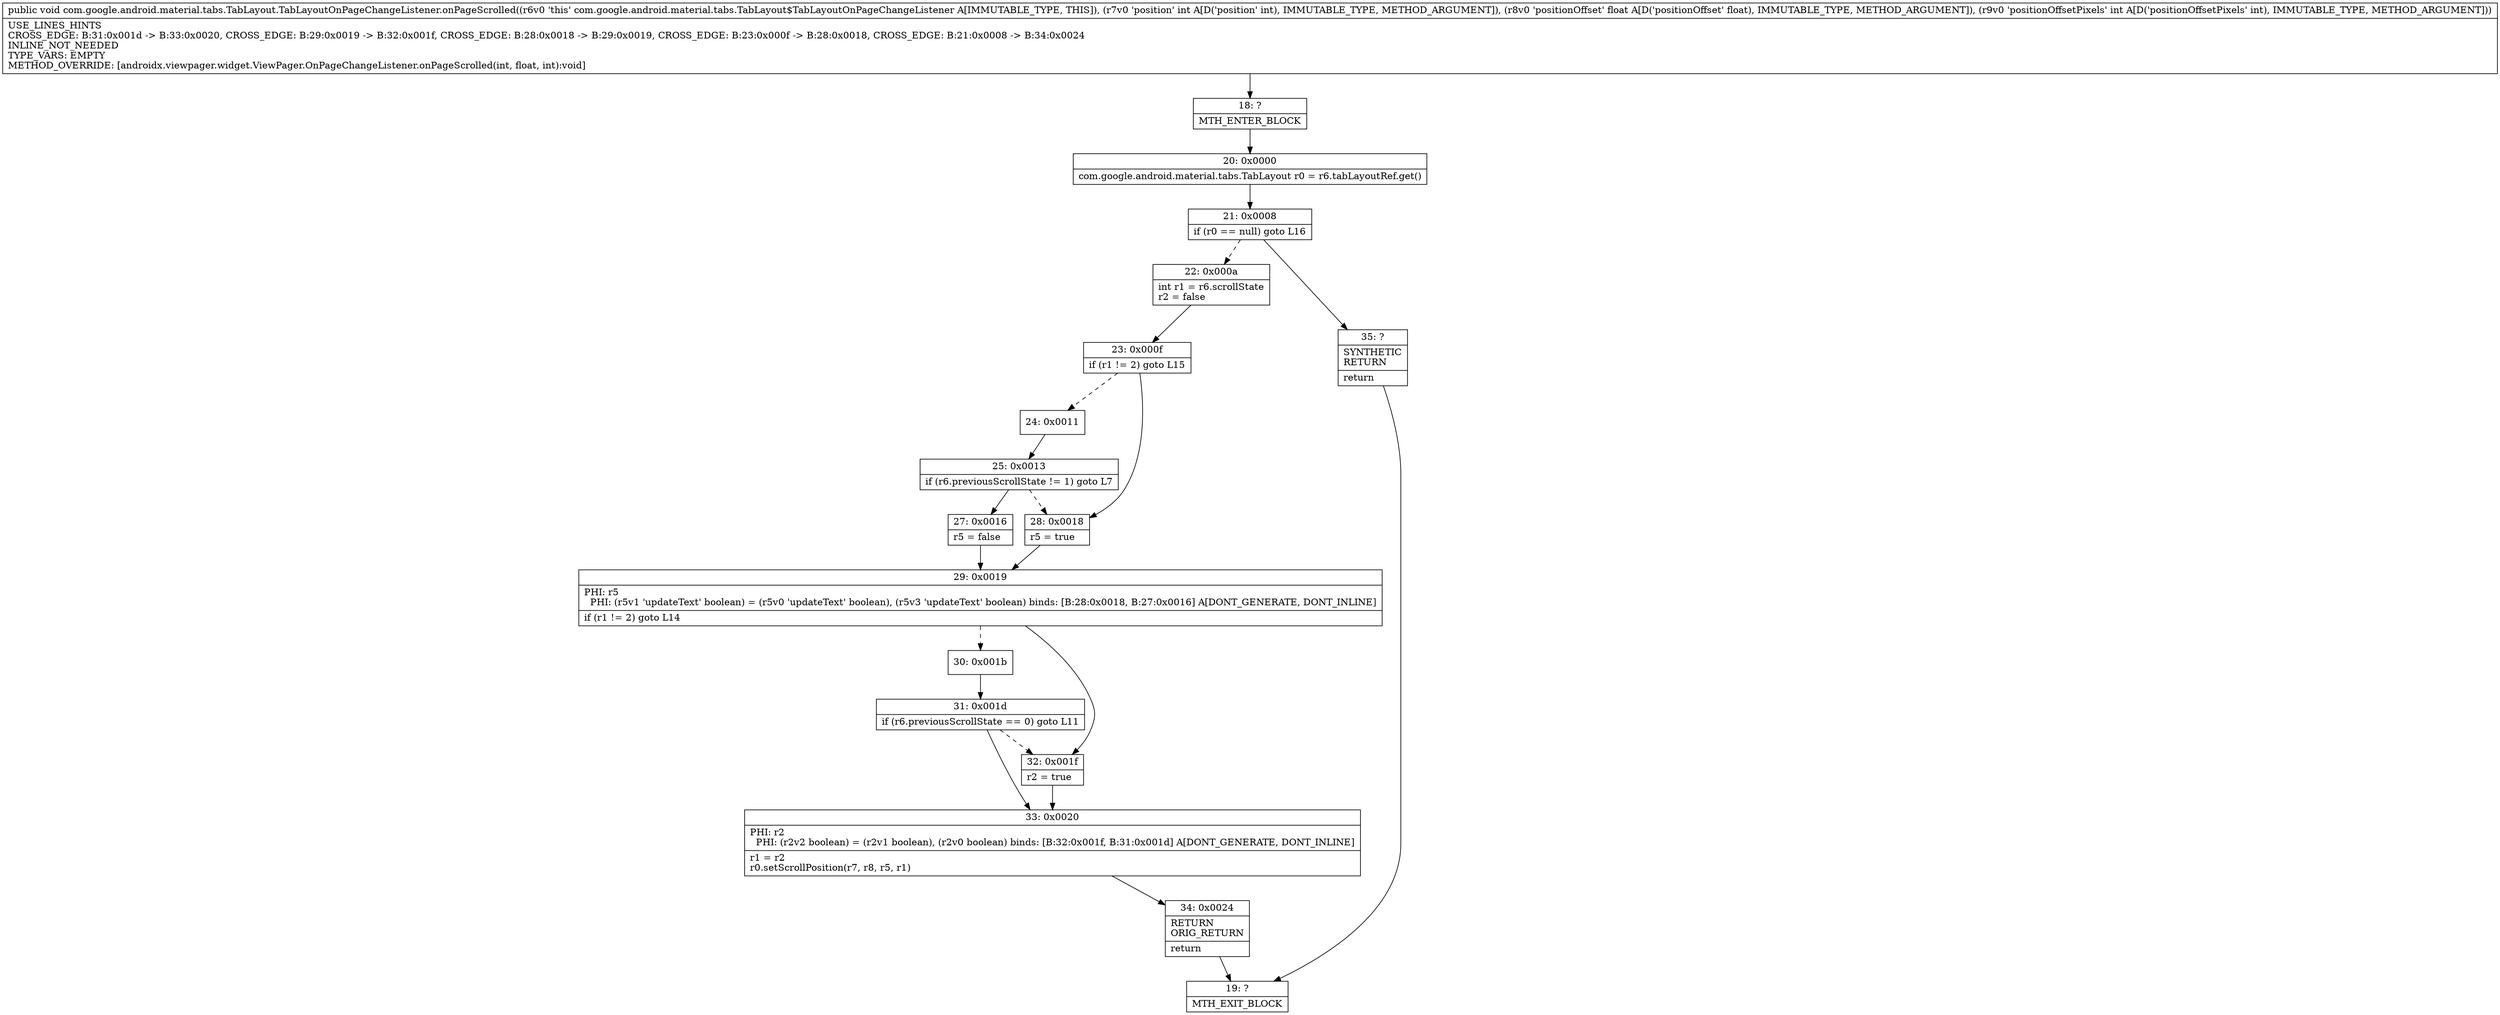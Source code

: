digraph "CFG forcom.google.android.material.tabs.TabLayout.TabLayoutOnPageChangeListener.onPageScrolled(IFI)V" {
Node_18 [shape=record,label="{18\:\ ?|MTH_ENTER_BLOCK\l}"];
Node_20 [shape=record,label="{20\:\ 0x0000|com.google.android.material.tabs.TabLayout r0 = r6.tabLayoutRef.get()\l}"];
Node_21 [shape=record,label="{21\:\ 0x0008|if (r0 == null) goto L16\l}"];
Node_22 [shape=record,label="{22\:\ 0x000a|int r1 = r6.scrollState\lr2 = false\l}"];
Node_23 [shape=record,label="{23\:\ 0x000f|if (r1 != 2) goto L15\l}"];
Node_24 [shape=record,label="{24\:\ 0x0011}"];
Node_25 [shape=record,label="{25\:\ 0x0013|if (r6.previousScrollState != 1) goto L7\l}"];
Node_27 [shape=record,label="{27\:\ 0x0016|r5 = false\l}"];
Node_29 [shape=record,label="{29\:\ 0x0019|PHI: r5 \l  PHI: (r5v1 'updateText' boolean) = (r5v0 'updateText' boolean), (r5v3 'updateText' boolean) binds: [B:28:0x0018, B:27:0x0016] A[DONT_GENERATE, DONT_INLINE]\l|if (r1 != 2) goto L14\l}"];
Node_30 [shape=record,label="{30\:\ 0x001b}"];
Node_31 [shape=record,label="{31\:\ 0x001d|if (r6.previousScrollState == 0) goto L11\l}"];
Node_33 [shape=record,label="{33\:\ 0x0020|PHI: r2 \l  PHI: (r2v2 boolean) = (r2v1 boolean), (r2v0 boolean) binds: [B:32:0x001f, B:31:0x001d] A[DONT_GENERATE, DONT_INLINE]\l|r1 = r2\lr0.setScrollPosition(r7, r8, r5, r1)\l}"];
Node_34 [shape=record,label="{34\:\ 0x0024|RETURN\lORIG_RETURN\l|return\l}"];
Node_19 [shape=record,label="{19\:\ ?|MTH_EXIT_BLOCK\l}"];
Node_32 [shape=record,label="{32\:\ 0x001f|r2 = true\l}"];
Node_28 [shape=record,label="{28\:\ 0x0018|r5 = true\l}"];
Node_35 [shape=record,label="{35\:\ ?|SYNTHETIC\lRETURN\l|return\l}"];
MethodNode[shape=record,label="{public void com.google.android.material.tabs.TabLayout.TabLayoutOnPageChangeListener.onPageScrolled((r6v0 'this' com.google.android.material.tabs.TabLayout$TabLayoutOnPageChangeListener A[IMMUTABLE_TYPE, THIS]), (r7v0 'position' int A[D('position' int), IMMUTABLE_TYPE, METHOD_ARGUMENT]), (r8v0 'positionOffset' float A[D('positionOffset' float), IMMUTABLE_TYPE, METHOD_ARGUMENT]), (r9v0 'positionOffsetPixels' int A[D('positionOffsetPixels' int), IMMUTABLE_TYPE, METHOD_ARGUMENT]))  | USE_LINES_HINTS\lCROSS_EDGE: B:31:0x001d \-\> B:33:0x0020, CROSS_EDGE: B:29:0x0019 \-\> B:32:0x001f, CROSS_EDGE: B:28:0x0018 \-\> B:29:0x0019, CROSS_EDGE: B:23:0x000f \-\> B:28:0x0018, CROSS_EDGE: B:21:0x0008 \-\> B:34:0x0024\lINLINE_NOT_NEEDED\lTYPE_VARS: EMPTY\lMETHOD_OVERRIDE: [androidx.viewpager.widget.ViewPager.OnPageChangeListener.onPageScrolled(int, float, int):void]\l}"];
MethodNode -> Node_18;Node_18 -> Node_20;
Node_20 -> Node_21;
Node_21 -> Node_22[style=dashed];
Node_21 -> Node_35;
Node_22 -> Node_23;
Node_23 -> Node_24[style=dashed];
Node_23 -> Node_28;
Node_24 -> Node_25;
Node_25 -> Node_27;
Node_25 -> Node_28[style=dashed];
Node_27 -> Node_29;
Node_29 -> Node_30[style=dashed];
Node_29 -> Node_32;
Node_30 -> Node_31;
Node_31 -> Node_32[style=dashed];
Node_31 -> Node_33;
Node_33 -> Node_34;
Node_34 -> Node_19;
Node_32 -> Node_33;
Node_28 -> Node_29;
Node_35 -> Node_19;
}

